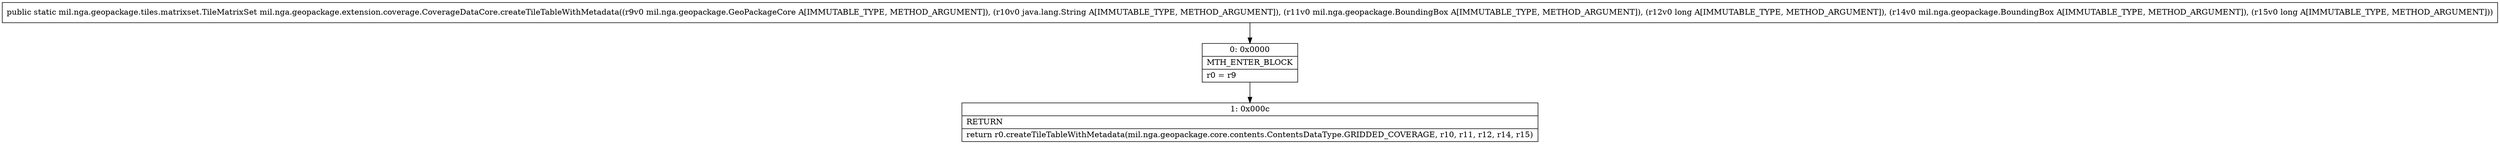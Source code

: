 digraph "CFG formil.nga.geopackage.extension.coverage.CoverageDataCore.createTileTableWithMetadata(Lmil\/nga\/geopackage\/GeoPackageCore;Ljava\/lang\/String;Lmil\/nga\/geopackage\/BoundingBox;JLmil\/nga\/geopackage\/BoundingBox;J)Lmil\/nga\/geopackage\/tiles\/matrixset\/TileMatrixSet;" {
Node_0 [shape=record,label="{0\:\ 0x0000|MTH_ENTER_BLOCK\l|r0 = r9\l}"];
Node_1 [shape=record,label="{1\:\ 0x000c|RETURN\l|return r0.createTileTableWithMetadata(mil.nga.geopackage.core.contents.ContentsDataType.GRIDDED_COVERAGE, r10, r11, r12, r14, r15)\l}"];
MethodNode[shape=record,label="{public static mil.nga.geopackage.tiles.matrixset.TileMatrixSet mil.nga.geopackage.extension.coverage.CoverageDataCore.createTileTableWithMetadata((r9v0 mil.nga.geopackage.GeoPackageCore A[IMMUTABLE_TYPE, METHOD_ARGUMENT]), (r10v0 java.lang.String A[IMMUTABLE_TYPE, METHOD_ARGUMENT]), (r11v0 mil.nga.geopackage.BoundingBox A[IMMUTABLE_TYPE, METHOD_ARGUMENT]), (r12v0 long A[IMMUTABLE_TYPE, METHOD_ARGUMENT]), (r14v0 mil.nga.geopackage.BoundingBox A[IMMUTABLE_TYPE, METHOD_ARGUMENT]), (r15v0 long A[IMMUTABLE_TYPE, METHOD_ARGUMENT])) }"];
MethodNode -> Node_0;
Node_0 -> Node_1;
}

